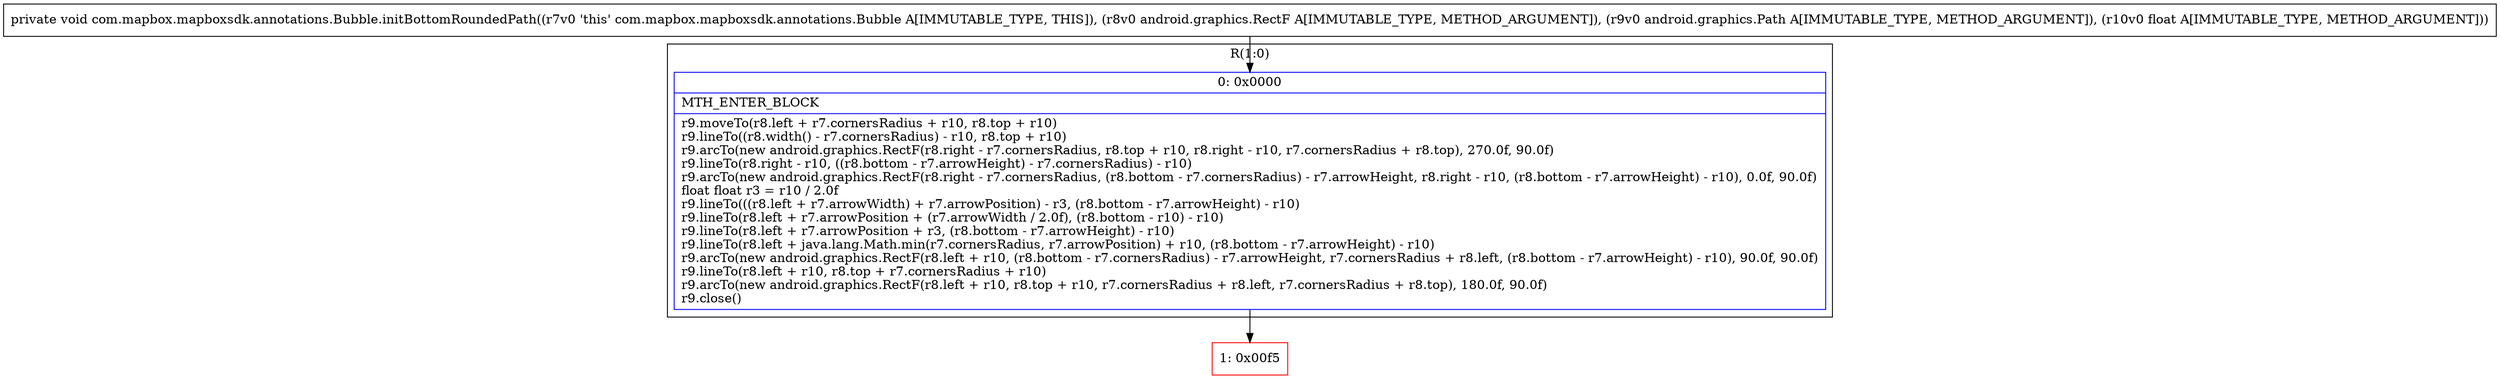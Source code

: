 digraph "CFG forcom.mapbox.mapboxsdk.annotations.Bubble.initBottomRoundedPath(Landroid\/graphics\/RectF;Landroid\/graphics\/Path;F)V" {
subgraph cluster_Region_1941798479 {
label = "R(1:0)";
node [shape=record,color=blue];
Node_0 [shape=record,label="{0\:\ 0x0000|MTH_ENTER_BLOCK\l|r9.moveTo(r8.left + r7.cornersRadius + r10, r8.top + r10)\lr9.lineTo((r8.width() \- r7.cornersRadius) \- r10, r8.top + r10)\lr9.arcTo(new android.graphics.RectF(r8.right \- r7.cornersRadius, r8.top + r10, r8.right \- r10, r7.cornersRadius + r8.top), 270.0f, 90.0f)\lr9.lineTo(r8.right \- r10, ((r8.bottom \- r7.arrowHeight) \- r7.cornersRadius) \- r10)\lr9.arcTo(new android.graphics.RectF(r8.right \- r7.cornersRadius, (r8.bottom \- r7.cornersRadius) \- r7.arrowHeight, r8.right \- r10, (r8.bottom \- r7.arrowHeight) \- r10), 0.0f, 90.0f)\lfloat float r3 = r10 \/ 2.0f\lr9.lineTo(((r8.left + r7.arrowWidth) + r7.arrowPosition) \- r3, (r8.bottom \- r7.arrowHeight) \- r10)\lr9.lineTo(r8.left + r7.arrowPosition + (r7.arrowWidth \/ 2.0f), (r8.bottom \- r10) \- r10)\lr9.lineTo(r8.left + r7.arrowPosition + r3, (r8.bottom \- r7.arrowHeight) \- r10)\lr9.lineTo(r8.left + java.lang.Math.min(r7.cornersRadius, r7.arrowPosition) + r10, (r8.bottom \- r7.arrowHeight) \- r10)\lr9.arcTo(new android.graphics.RectF(r8.left + r10, (r8.bottom \- r7.cornersRadius) \- r7.arrowHeight, r7.cornersRadius + r8.left, (r8.bottom \- r7.arrowHeight) \- r10), 90.0f, 90.0f)\lr9.lineTo(r8.left + r10, r8.top + r7.cornersRadius + r10)\lr9.arcTo(new android.graphics.RectF(r8.left + r10, r8.top + r10, r7.cornersRadius + r8.left, r7.cornersRadius + r8.top), 180.0f, 90.0f)\lr9.close()\l}"];
}
Node_1 [shape=record,color=red,label="{1\:\ 0x00f5}"];
MethodNode[shape=record,label="{private void com.mapbox.mapboxsdk.annotations.Bubble.initBottomRoundedPath((r7v0 'this' com.mapbox.mapboxsdk.annotations.Bubble A[IMMUTABLE_TYPE, THIS]), (r8v0 android.graphics.RectF A[IMMUTABLE_TYPE, METHOD_ARGUMENT]), (r9v0 android.graphics.Path A[IMMUTABLE_TYPE, METHOD_ARGUMENT]), (r10v0 float A[IMMUTABLE_TYPE, METHOD_ARGUMENT])) }"];
MethodNode -> Node_0;
Node_0 -> Node_1;
}


